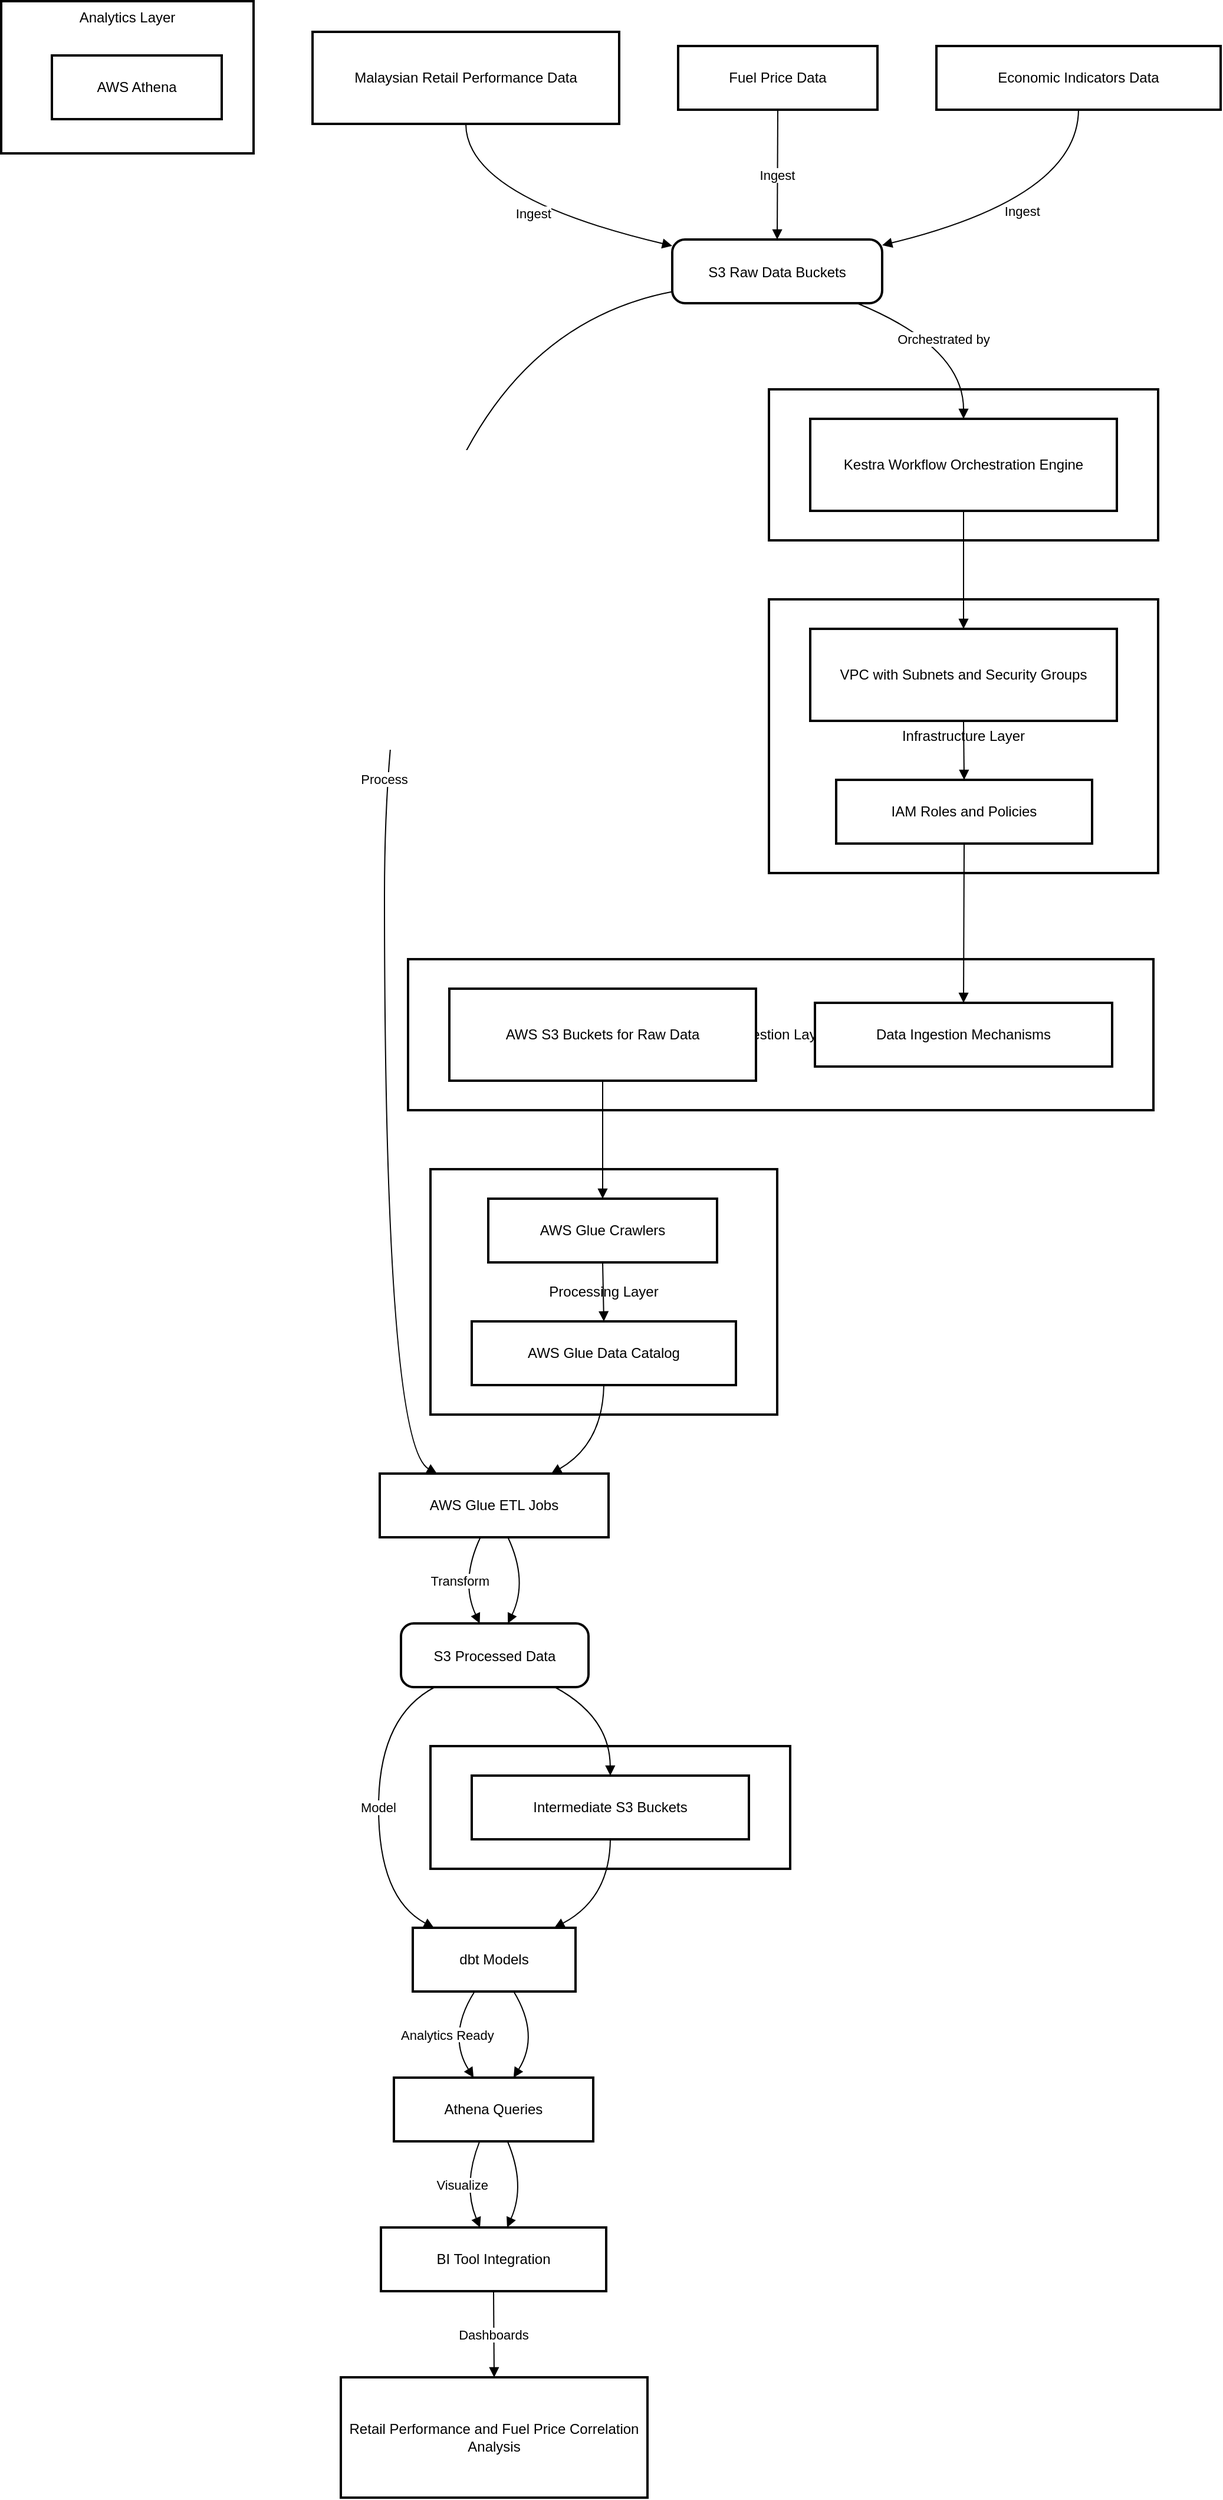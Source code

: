 <mxfile version="28.0.6">
  <diagram name="Page-1" id="_uzuypzFMnwmQqIfxlJf">
    <mxGraphModel dx="1426" dy="791" grid="1" gridSize="10" guides="1" tooltips="1" connect="1" arrows="1" fold="1" page="1" pageScale="1" pageWidth="850" pageHeight="1100" math="0" shadow="0">
      <root>
        <mxCell id="0" />
        <mxCell id="1" parent="0" />
        <mxCell id="2" value="Orchestration Layer" style="whiteSpace=wrap;strokeWidth=2;" parent="1" vertex="1">
          <mxGeometry x="659" y="337" width="330" height="128" as="geometry" />
        </mxCell>
        <mxCell id="3" value="Analytics Layer" style="whiteSpace=wrap;strokeWidth=2;verticalAlign=top;" parent="1" vertex="1">
          <mxGeometry x="8" y="8" width="214" height="129" as="geometry" />
        </mxCell>
        <mxCell id="4" value="AWS Athena" style="whiteSpace=wrap;strokeWidth=2;" parent="3" vertex="1">
          <mxGeometry x="43" y="46" width="144" height="54" as="geometry" />
        </mxCell>
        <mxCell id="5" value="Transformation Layer" style="whiteSpace=wrap;strokeWidth=2;" parent="1" vertex="1">
          <mxGeometry x="372" y="1487" width="305" height="104" as="geometry" />
        </mxCell>
        <mxCell id="6" value="Processing Layer" style="whiteSpace=wrap;strokeWidth=2;" parent="1" vertex="1">
          <mxGeometry x="372" y="998" width="294" height="208" as="geometry" />
        </mxCell>
        <mxCell id="7" value="Ingestion Layer" style="whiteSpace=wrap;strokeWidth=2;" parent="1" vertex="1">
          <mxGeometry x="353" y="820" width="632" height="128" as="geometry" />
        </mxCell>
        <mxCell id="8" value="Infrastructure Layer" style="whiteSpace=wrap;strokeWidth=2;" parent="1" vertex="1">
          <mxGeometry x="659" y="515" width="330" height="232" as="geometry" />
        </mxCell>
        <mxCell id="9" value="Malaysian Retail Performance Data" style="whiteSpace=wrap;strokeWidth=2;" parent="1" vertex="1">
          <mxGeometry x="272" y="34" width="260" height="78" as="geometry" />
        </mxCell>
        <mxCell id="10" value="S3 Raw Data Buckets" style="rounded=1;arcSize=20;strokeWidth=2;" parent="1" vertex="1">
          <mxGeometry x="577" y="210" width="178" height="54" as="geometry" />
        </mxCell>
        <mxCell id="11" value="Fuel Price Data" style="whiteSpace=wrap;strokeWidth=2;" parent="1" vertex="1">
          <mxGeometry x="582" y="46" width="169" height="54" as="geometry" />
        </mxCell>
        <mxCell id="12" value="Economic Indicators Data" style="whiteSpace=wrap;strokeWidth=2;" parent="1" vertex="1">
          <mxGeometry x="801" y="46" width="241" height="54" as="geometry" />
        </mxCell>
        <mxCell id="13" value="AWS Glue ETL Jobs" style="whiteSpace=wrap;strokeWidth=2;" parent="1" vertex="1">
          <mxGeometry x="329" y="1256" width="194" height="54" as="geometry" />
        </mxCell>
        <mxCell id="14" value="S3 Processed Data" style="rounded=1;arcSize=20;strokeWidth=2;" parent="1" vertex="1">
          <mxGeometry x="347" y="1383" width="159" height="54" as="geometry" />
        </mxCell>
        <mxCell id="15" value="dbt Models" style="whiteSpace=wrap;strokeWidth=2;" parent="1" vertex="1">
          <mxGeometry x="357" y="1641" width="138" height="54" as="geometry" />
        </mxCell>
        <mxCell id="16" value="Athena Queries" style="whiteSpace=wrap;strokeWidth=2;" parent="1" vertex="1">
          <mxGeometry x="341" y="1768" width="169" height="54" as="geometry" />
        </mxCell>
        <mxCell id="17" value="BI Tool Integration" style="whiteSpace=wrap;strokeWidth=2;" parent="1" vertex="1">
          <mxGeometry x="330" y="1895" width="191" height="54" as="geometry" />
        </mxCell>
        <mxCell id="18" value="Retail Performance and Fuel Price Correlation Analysis" style="whiteSpace=wrap;strokeWidth=2;" parent="1" vertex="1">
          <mxGeometry x="296" y="2022" width="260" height="102" as="geometry" />
        </mxCell>
        <mxCell id="19" value="VPC with Subnets and Security Groups" style="whiteSpace=wrap;strokeWidth=2;" parent="1" vertex="1">
          <mxGeometry x="694" y="540" width="260" height="78" as="geometry" />
        </mxCell>
        <mxCell id="20" value="IAM Roles and Policies" style="whiteSpace=wrap;strokeWidth=2;" parent="1" vertex="1">
          <mxGeometry x="716" y="668" width="217" height="54" as="geometry" />
        </mxCell>
        <mxCell id="21" value="AWS S3 Buckets for Raw Data" style="whiteSpace=wrap;strokeWidth=2;" parent="1" vertex="1">
          <mxGeometry x="388" y="845" width="260" height="78" as="geometry" />
        </mxCell>
        <mxCell id="22" value="Data Ingestion Mechanisms" style="whiteSpace=wrap;strokeWidth=2;" parent="1" vertex="1">
          <mxGeometry x="698" y="857" width="252" height="54" as="geometry" />
        </mxCell>
        <mxCell id="23" value="AWS Glue Crawlers" style="whiteSpace=wrap;strokeWidth=2;" parent="1" vertex="1">
          <mxGeometry x="421" y="1023" width="194" height="54" as="geometry" />
        </mxCell>
        <mxCell id="24" value="AWS Glue Data Catalog" style="whiteSpace=wrap;strokeWidth=2;" parent="1" vertex="1">
          <mxGeometry x="407" y="1127" width="224" height="54" as="geometry" />
        </mxCell>
        <mxCell id="25" value="Intermediate S3 Buckets" style="whiteSpace=wrap;strokeWidth=2;" parent="1" vertex="1">
          <mxGeometry x="407" y="1512" width="235" height="54" as="geometry" />
        </mxCell>
        <mxCell id="26" value="Kestra Workflow Orchestration Engine" style="whiteSpace=wrap;strokeWidth=2;" parent="1" vertex="1">
          <mxGeometry x="694" y="362" width="260" height="78" as="geometry" />
        </mxCell>
        <mxCell id="27" value="Ingest" style="curved=1;startArrow=none;endArrow=block;exitX=0.5;exitY=0.99;entryX=0;entryY=0.1;" parent="1" source="9" target="10" edge="1">
          <mxGeometry relative="1" as="geometry">
            <Array as="points">
              <mxPoint x="402" y="174" />
            </Array>
          </mxGeometry>
        </mxCell>
        <mxCell id="28" value="Ingest" style="curved=1;startArrow=none;endArrow=block;exitX=0.5;exitY=0.99;entryX=0.5;entryY=0;" parent="1" source="11" target="10" edge="1">
          <mxGeometry relative="1" as="geometry">
            <Array as="points" />
          </mxGeometry>
        </mxCell>
        <mxCell id="29" value="Ingest" style="curved=1;startArrow=none;endArrow=block;exitX=0.5;exitY=0.99;entryX=1;entryY=0.09;" parent="1" source="12" target="10" edge="1">
          <mxGeometry relative="1" as="geometry">
            <Array as="points">
              <mxPoint x="921" y="174" />
            </Array>
          </mxGeometry>
        </mxCell>
        <mxCell id="30" value="Process" style="curved=1;startArrow=none;endArrow=block;exitX=0;exitY=0.82;entryX=0.25;entryY=0;" parent="1" source="10" target="13" edge="1">
          <mxGeometry relative="1" as="geometry">
            <Array as="points">
              <mxPoint x="333" y="301" />
              <mxPoint x="333" y="1231" />
            </Array>
          </mxGeometry>
        </mxCell>
        <mxCell id="31" value="Transform" style="curved=1;startArrow=none;endArrow=block;exitX=0.44;exitY=1;entryX=0.42;entryY=0;" parent="1" source="13" target="14" edge="1">
          <mxGeometry relative="1" as="geometry">
            <Array as="points">
              <mxPoint x="397" y="1347" />
            </Array>
          </mxGeometry>
        </mxCell>
        <mxCell id="32" value="Model" style="curved=1;startArrow=none;endArrow=block;exitX=0.18;exitY=1;entryX=0.13;entryY=0;" parent="1" source="14" target="15" edge="1">
          <mxGeometry relative="1" as="geometry">
            <Array as="points">
              <mxPoint x="328" y="1462" />
              <mxPoint x="328" y="1616" />
            </Array>
          </mxGeometry>
        </mxCell>
        <mxCell id="33" value="Analytics Ready" style="curved=1;startArrow=none;endArrow=block;exitX=0.38;exitY=1;entryX=0.4;entryY=0;" parent="1" source="15" target="16" edge="1">
          <mxGeometry relative="1" as="geometry">
            <Array as="points">
              <mxPoint x="386" y="1732" />
            </Array>
          </mxGeometry>
        </mxCell>
        <mxCell id="34" value="Visualize" style="curved=1;startArrow=none;endArrow=block;exitX=0.43;exitY=1;entryX=0.44;entryY=0;" parent="1" source="16" target="17" edge="1">
          <mxGeometry relative="1" as="geometry">
            <Array as="points">
              <mxPoint x="399" y="1859" />
            </Array>
          </mxGeometry>
        </mxCell>
        <mxCell id="35" value="Dashboards" style="curved=1;startArrow=none;endArrow=block;exitX=0.5;exitY=1;entryX=0.5;entryY=0;" parent="1" source="17" target="18" edge="1">
          <mxGeometry relative="1" as="geometry">
            <Array as="points" />
          </mxGeometry>
        </mxCell>
        <mxCell id="36" value="Orchestrated by" style="curved=1;startArrow=none;endArrow=block;exitX=0.88;exitY=1;entryX=0.5;entryY=0;" parent="1" source="10" target="26" edge="1">
          <mxGeometry relative="1" as="geometry">
            <Array as="points">
              <mxPoint x="824" y="301" />
            </Array>
          </mxGeometry>
        </mxCell>
        <mxCell id="37" value="" style="curved=1;startArrow=none;endArrow=block;exitX=0.5;exitY=1;entryX=0.5;entryY=0;" parent="1" source="26" target="19" edge="1">
          <mxGeometry relative="1" as="geometry">
            <Array as="points" />
          </mxGeometry>
        </mxCell>
        <mxCell id="38" value="" style="curved=1;startArrow=none;endArrow=block;exitX=0.5;exitY=1;entryX=0.5;entryY=0;" parent="1" source="19" target="20" edge="1">
          <mxGeometry relative="1" as="geometry">
            <Array as="points" />
          </mxGeometry>
        </mxCell>
        <mxCell id="39" value="" style="curved=1;startArrow=none;endArrow=block;exitX=0.5;exitY=1;entryX=0.5;entryY=0;" parent="1" source="20" target="22" edge="1">
          <mxGeometry relative="1" as="geometry">
            <Array as="points" />
          </mxGeometry>
        </mxCell>
        <mxCell id="40" value="" style="curved=1;startArrow=none;endArrow=block;exitX=0.5;exitY=1;entryX=0.5;entryY=0;" parent="1" source="21" target="23" edge="1">
          <mxGeometry relative="1" as="geometry">
            <Array as="points" />
          </mxGeometry>
        </mxCell>
        <mxCell id="41" value="" style="curved=1;startArrow=none;endArrow=block;exitX=0.5;exitY=1;entryX=0.5;entryY=0;" parent="1" source="23" target="24" edge="1">
          <mxGeometry relative="1" as="geometry">
            <Array as="points" />
          </mxGeometry>
        </mxCell>
        <mxCell id="42" value="" style="curved=1;startArrow=none;endArrow=block;exitX=0.5;exitY=1;entryX=0.75;entryY=0;" parent="1" source="24" target="13" edge="1">
          <mxGeometry relative="1" as="geometry">
            <Array as="points">
              <mxPoint x="518" y="1231" />
            </Array>
          </mxGeometry>
        </mxCell>
        <mxCell id="43" value="" style="curved=1;startArrow=none;endArrow=block;exitX=0.56;exitY=1;entryX=0.57;entryY=0;" parent="1" source="13" target="14" edge="1">
          <mxGeometry relative="1" as="geometry">
            <Array as="points">
              <mxPoint x="455" y="1347" />
            </Array>
          </mxGeometry>
        </mxCell>
        <mxCell id="44" value="" style="curved=1;startArrow=none;endArrow=block;exitX=0.82;exitY=1;entryX=0.5;entryY=0;" parent="1" source="14" target="25" edge="1">
          <mxGeometry relative="1" as="geometry">
            <Array as="points">
              <mxPoint x="524" y="1462" />
            </Array>
          </mxGeometry>
        </mxCell>
        <mxCell id="45" value="" style="curved=1;startArrow=none;endArrow=block;exitX=0.5;exitY=1;entryX=0.87;entryY=0;" parent="1" source="25" target="15" edge="1">
          <mxGeometry relative="1" as="geometry">
            <Array as="points">
              <mxPoint x="524" y="1616" />
            </Array>
          </mxGeometry>
        </mxCell>
        <mxCell id="46" value="" style="curved=1;startArrow=none;endArrow=block;exitX=0.62;exitY=1;entryX=0.6;entryY=0;" parent="1" source="15" target="16" edge="1">
          <mxGeometry relative="1" as="geometry">
            <Array as="points">
              <mxPoint x="465" y="1732" />
            </Array>
          </mxGeometry>
        </mxCell>
        <mxCell id="47" value="" style="curved=1;startArrow=none;endArrow=block;exitX=0.57;exitY=1;entryX=0.56;entryY=0;" parent="1" source="16" target="17" edge="1">
          <mxGeometry relative="1" as="geometry">
            <Array as="points">
              <mxPoint x="453" y="1859" />
            </Array>
          </mxGeometry>
        </mxCell>
      </root>
    </mxGraphModel>
  </diagram>
</mxfile>
